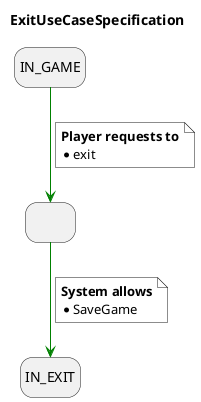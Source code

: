 @startuml ExitUseCaseSpecification
title ExitUseCaseSpecification
skinparam NoteBackgroundColor white
hide empty description

state exitDialog as " "

IN_GAME -[#green]-> exitDialog
note on link #white
  <b>Player requests to
  * exit
end note
exitDialog -[#green]-> IN_EXIT
note on link #white
  <b>System allows
  * SaveGame
end note

@enduml

